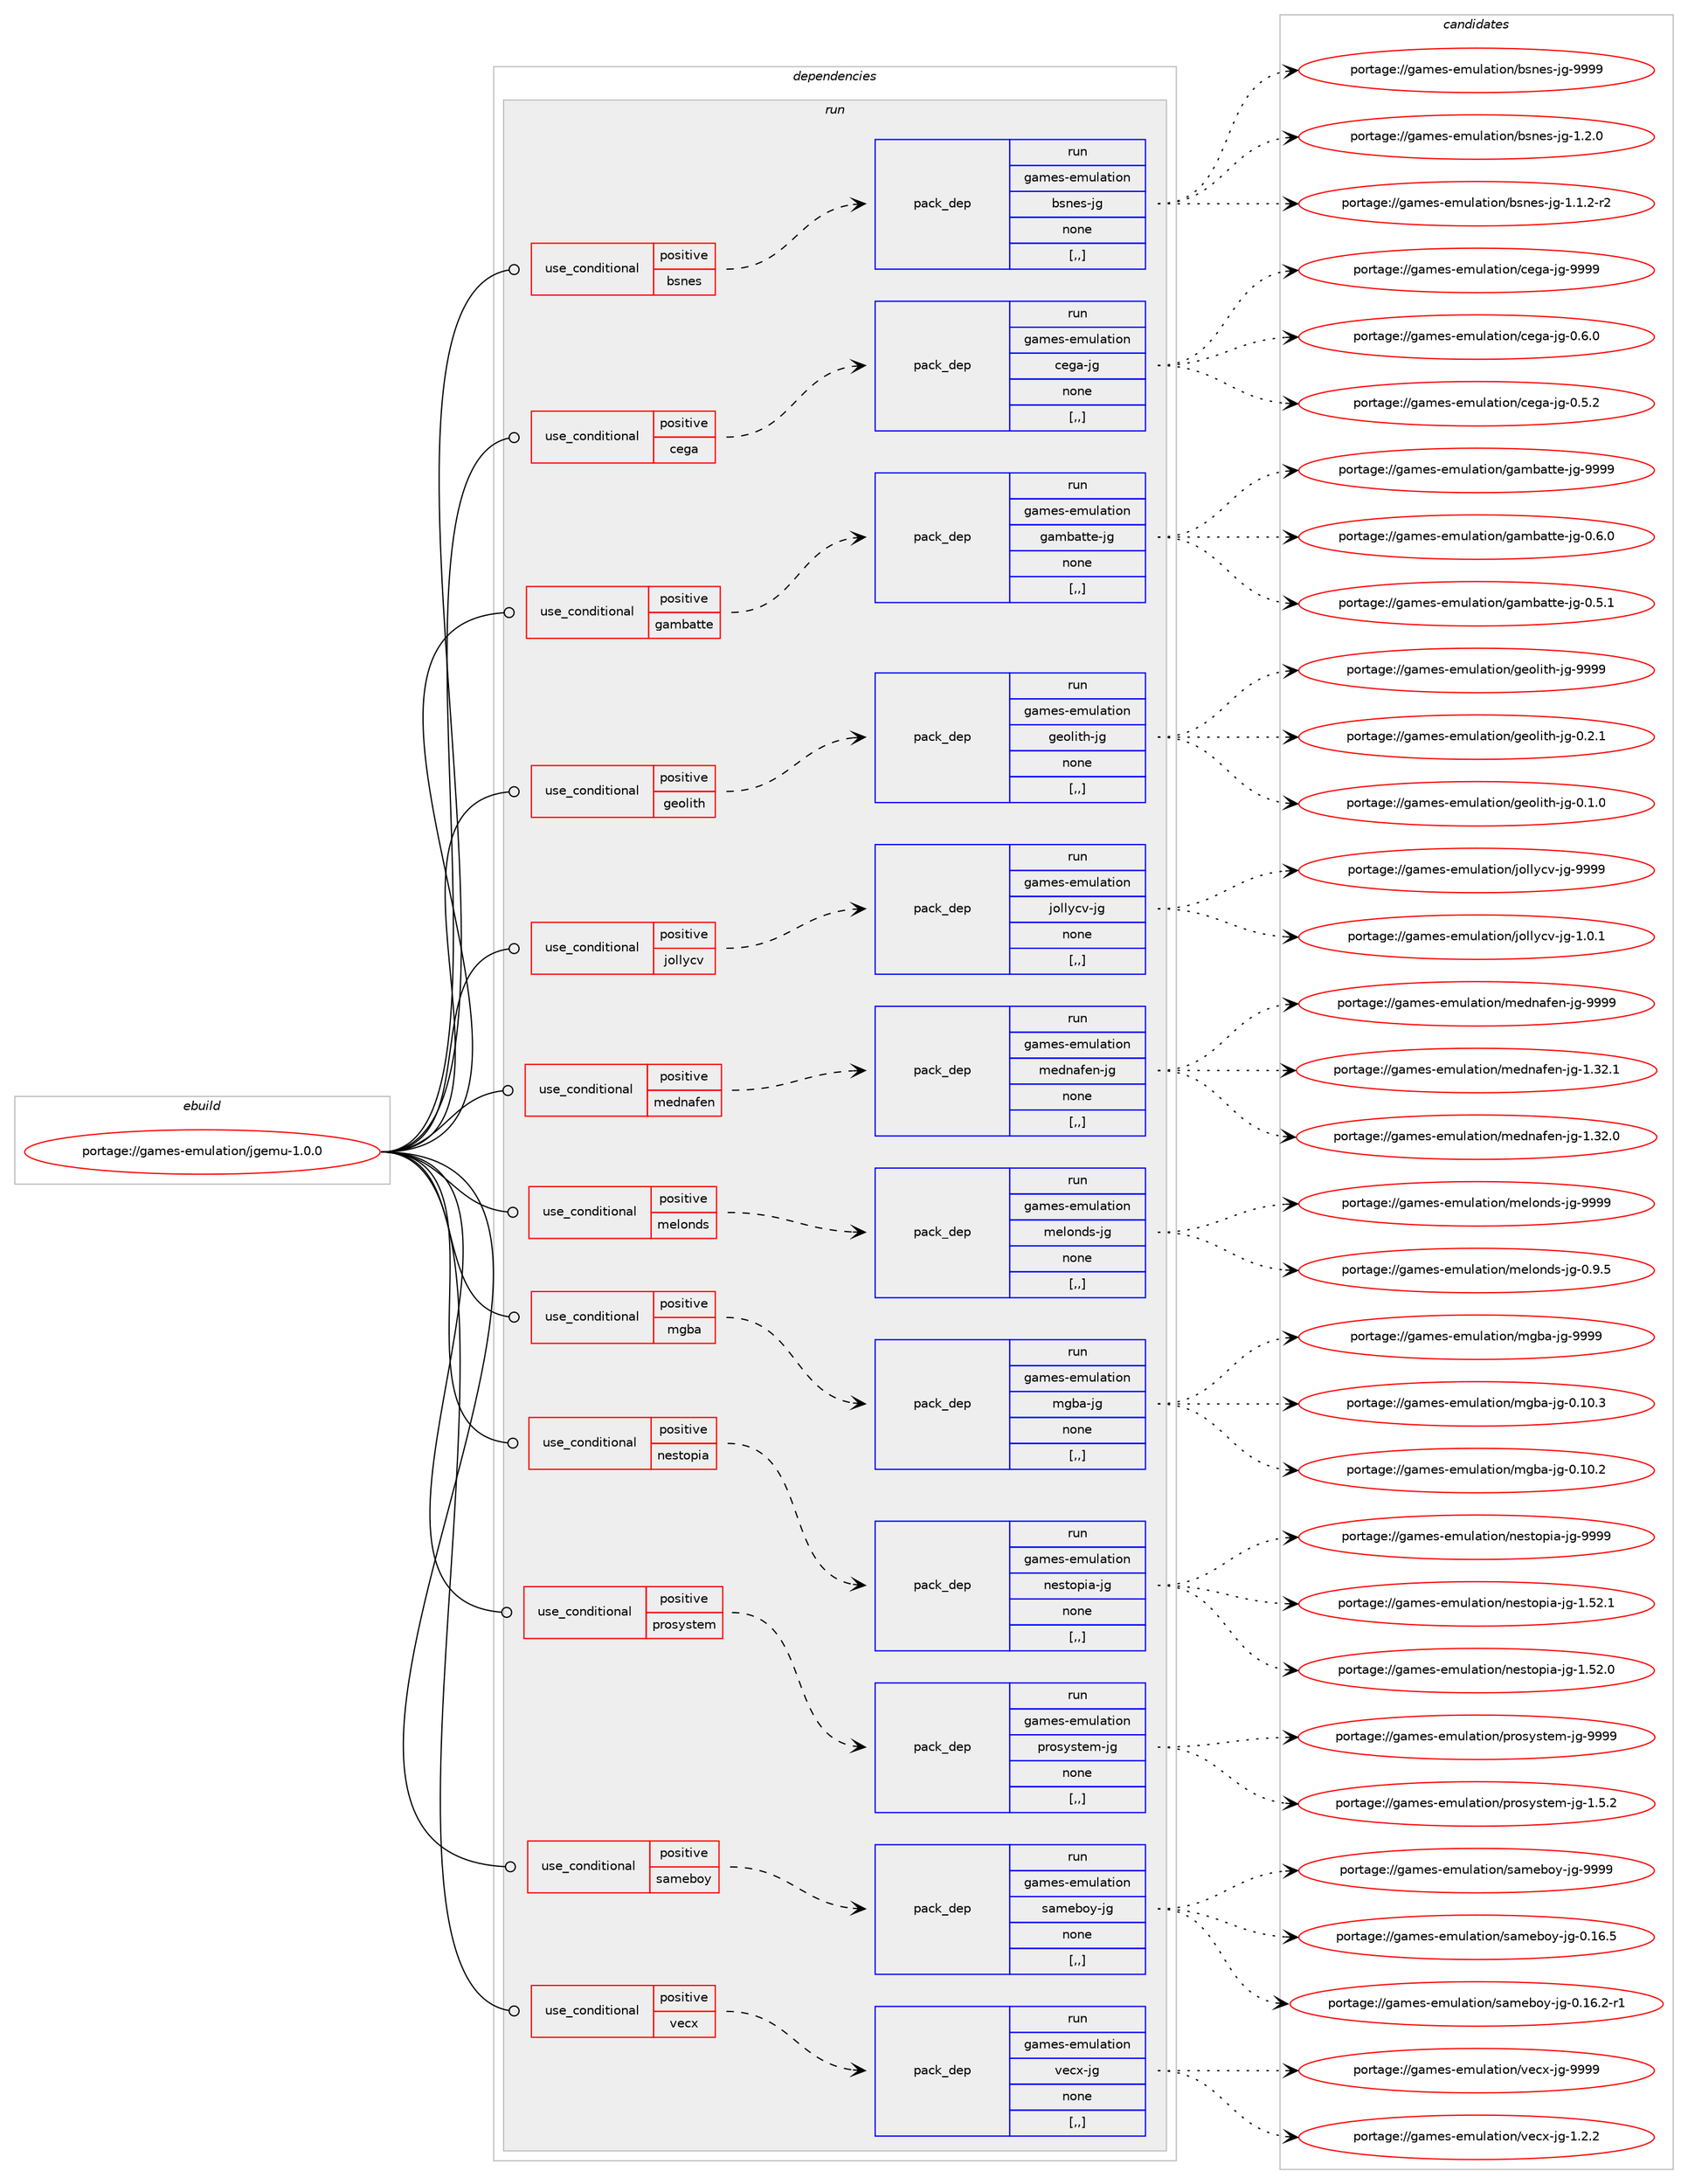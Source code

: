 digraph prolog {

# *************
# Graph options
# *************

newrank=true;
concentrate=true;
compound=true;
graph [rankdir=LR,fontname=Helvetica,fontsize=10,ranksep=1.5];#, ranksep=2.5, nodesep=0.2];
edge  [arrowhead=vee];
node  [fontname=Helvetica,fontsize=10];

# **********
# The ebuild
# **********

subgraph cluster_leftcol {
color=gray;
label=<<i>ebuild</i>>;
id [label="portage://games-emulation/jgemu-1.0.0", color=red, width=4, href="../games-emulation/jgemu-1.0.0.svg"];
}

# ****************
# The dependencies
# ****************

subgraph cluster_midcol {
color=gray;
label=<<i>dependencies</i>>;
subgraph cluster_compile {
fillcolor="#eeeeee";
style=filled;
label=<<i>compile</i>>;
}
subgraph cluster_compileandrun {
fillcolor="#eeeeee";
style=filled;
label=<<i>compile and run</i>>;
}
subgraph cluster_run {
fillcolor="#eeeeee";
style=filled;
label=<<i>run</i>>;
subgraph cond63334 {
dependency227153 [label=<<TABLE BORDER="0" CELLBORDER="1" CELLSPACING="0" CELLPADDING="4"><TR><TD ROWSPAN="3" CELLPADDING="10">use_conditional</TD></TR><TR><TD>positive</TD></TR><TR><TD>bsnes</TD></TR></TABLE>>, shape=none, color=red];
subgraph pack162329 {
dependency227154 [label=<<TABLE BORDER="0" CELLBORDER="1" CELLSPACING="0" CELLPADDING="4" WIDTH="220"><TR><TD ROWSPAN="6" CELLPADDING="30">pack_dep</TD></TR><TR><TD WIDTH="110">run</TD></TR><TR><TD>games-emulation</TD></TR><TR><TD>bsnes-jg</TD></TR><TR><TD>none</TD></TR><TR><TD>[,,]</TD></TR></TABLE>>, shape=none, color=blue];
}
dependency227153:e -> dependency227154:w [weight=20,style="dashed",arrowhead="vee"];
}
id:e -> dependency227153:w [weight=20,style="solid",arrowhead="odot"];
subgraph cond63335 {
dependency227155 [label=<<TABLE BORDER="0" CELLBORDER="1" CELLSPACING="0" CELLPADDING="4"><TR><TD ROWSPAN="3" CELLPADDING="10">use_conditional</TD></TR><TR><TD>positive</TD></TR><TR><TD>cega</TD></TR></TABLE>>, shape=none, color=red];
subgraph pack162330 {
dependency227156 [label=<<TABLE BORDER="0" CELLBORDER="1" CELLSPACING="0" CELLPADDING="4" WIDTH="220"><TR><TD ROWSPAN="6" CELLPADDING="30">pack_dep</TD></TR><TR><TD WIDTH="110">run</TD></TR><TR><TD>games-emulation</TD></TR><TR><TD>cega-jg</TD></TR><TR><TD>none</TD></TR><TR><TD>[,,]</TD></TR></TABLE>>, shape=none, color=blue];
}
dependency227155:e -> dependency227156:w [weight=20,style="dashed",arrowhead="vee"];
}
id:e -> dependency227155:w [weight=20,style="solid",arrowhead="odot"];
subgraph cond63336 {
dependency227157 [label=<<TABLE BORDER="0" CELLBORDER="1" CELLSPACING="0" CELLPADDING="4"><TR><TD ROWSPAN="3" CELLPADDING="10">use_conditional</TD></TR><TR><TD>positive</TD></TR><TR><TD>gambatte</TD></TR></TABLE>>, shape=none, color=red];
subgraph pack162331 {
dependency227158 [label=<<TABLE BORDER="0" CELLBORDER="1" CELLSPACING="0" CELLPADDING="4" WIDTH="220"><TR><TD ROWSPAN="6" CELLPADDING="30">pack_dep</TD></TR><TR><TD WIDTH="110">run</TD></TR><TR><TD>games-emulation</TD></TR><TR><TD>gambatte-jg</TD></TR><TR><TD>none</TD></TR><TR><TD>[,,]</TD></TR></TABLE>>, shape=none, color=blue];
}
dependency227157:e -> dependency227158:w [weight=20,style="dashed",arrowhead="vee"];
}
id:e -> dependency227157:w [weight=20,style="solid",arrowhead="odot"];
subgraph cond63337 {
dependency227159 [label=<<TABLE BORDER="0" CELLBORDER="1" CELLSPACING="0" CELLPADDING="4"><TR><TD ROWSPAN="3" CELLPADDING="10">use_conditional</TD></TR><TR><TD>positive</TD></TR><TR><TD>geolith</TD></TR></TABLE>>, shape=none, color=red];
subgraph pack162332 {
dependency227160 [label=<<TABLE BORDER="0" CELLBORDER="1" CELLSPACING="0" CELLPADDING="4" WIDTH="220"><TR><TD ROWSPAN="6" CELLPADDING="30">pack_dep</TD></TR><TR><TD WIDTH="110">run</TD></TR><TR><TD>games-emulation</TD></TR><TR><TD>geolith-jg</TD></TR><TR><TD>none</TD></TR><TR><TD>[,,]</TD></TR></TABLE>>, shape=none, color=blue];
}
dependency227159:e -> dependency227160:w [weight=20,style="dashed",arrowhead="vee"];
}
id:e -> dependency227159:w [weight=20,style="solid",arrowhead="odot"];
subgraph cond63338 {
dependency227161 [label=<<TABLE BORDER="0" CELLBORDER="1" CELLSPACING="0" CELLPADDING="4"><TR><TD ROWSPAN="3" CELLPADDING="10">use_conditional</TD></TR><TR><TD>positive</TD></TR><TR><TD>jollycv</TD></TR></TABLE>>, shape=none, color=red];
subgraph pack162333 {
dependency227162 [label=<<TABLE BORDER="0" CELLBORDER="1" CELLSPACING="0" CELLPADDING="4" WIDTH="220"><TR><TD ROWSPAN="6" CELLPADDING="30">pack_dep</TD></TR><TR><TD WIDTH="110">run</TD></TR><TR><TD>games-emulation</TD></TR><TR><TD>jollycv-jg</TD></TR><TR><TD>none</TD></TR><TR><TD>[,,]</TD></TR></TABLE>>, shape=none, color=blue];
}
dependency227161:e -> dependency227162:w [weight=20,style="dashed",arrowhead="vee"];
}
id:e -> dependency227161:w [weight=20,style="solid",arrowhead="odot"];
subgraph cond63339 {
dependency227163 [label=<<TABLE BORDER="0" CELLBORDER="1" CELLSPACING="0" CELLPADDING="4"><TR><TD ROWSPAN="3" CELLPADDING="10">use_conditional</TD></TR><TR><TD>positive</TD></TR><TR><TD>mednafen</TD></TR></TABLE>>, shape=none, color=red];
subgraph pack162334 {
dependency227164 [label=<<TABLE BORDER="0" CELLBORDER="1" CELLSPACING="0" CELLPADDING="4" WIDTH="220"><TR><TD ROWSPAN="6" CELLPADDING="30">pack_dep</TD></TR><TR><TD WIDTH="110">run</TD></TR><TR><TD>games-emulation</TD></TR><TR><TD>mednafen-jg</TD></TR><TR><TD>none</TD></TR><TR><TD>[,,]</TD></TR></TABLE>>, shape=none, color=blue];
}
dependency227163:e -> dependency227164:w [weight=20,style="dashed",arrowhead="vee"];
}
id:e -> dependency227163:w [weight=20,style="solid",arrowhead="odot"];
subgraph cond63340 {
dependency227165 [label=<<TABLE BORDER="0" CELLBORDER="1" CELLSPACING="0" CELLPADDING="4"><TR><TD ROWSPAN="3" CELLPADDING="10">use_conditional</TD></TR><TR><TD>positive</TD></TR><TR><TD>melonds</TD></TR></TABLE>>, shape=none, color=red];
subgraph pack162335 {
dependency227166 [label=<<TABLE BORDER="0" CELLBORDER="1" CELLSPACING="0" CELLPADDING="4" WIDTH="220"><TR><TD ROWSPAN="6" CELLPADDING="30">pack_dep</TD></TR><TR><TD WIDTH="110">run</TD></TR><TR><TD>games-emulation</TD></TR><TR><TD>melonds-jg</TD></TR><TR><TD>none</TD></TR><TR><TD>[,,]</TD></TR></TABLE>>, shape=none, color=blue];
}
dependency227165:e -> dependency227166:w [weight=20,style="dashed",arrowhead="vee"];
}
id:e -> dependency227165:w [weight=20,style="solid",arrowhead="odot"];
subgraph cond63341 {
dependency227167 [label=<<TABLE BORDER="0" CELLBORDER="1" CELLSPACING="0" CELLPADDING="4"><TR><TD ROWSPAN="3" CELLPADDING="10">use_conditional</TD></TR><TR><TD>positive</TD></TR><TR><TD>mgba</TD></TR></TABLE>>, shape=none, color=red];
subgraph pack162336 {
dependency227168 [label=<<TABLE BORDER="0" CELLBORDER="1" CELLSPACING="0" CELLPADDING="4" WIDTH="220"><TR><TD ROWSPAN="6" CELLPADDING="30">pack_dep</TD></TR><TR><TD WIDTH="110">run</TD></TR><TR><TD>games-emulation</TD></TR><TR><TD>mgba-jg</TD></TR><TR><TD>none</TD></TR><TR><TD>[,,]</TD></TR></TABLE>>, shape=none, color=blue];
}
dependency227167:e -> dependency227168:w [weight=20,style="dashed",arrowhead="vee"];
}
id:e -> dependency227167:w [weight=20,style="solid",arrowhead="odot"];
subgraph cond63342 {
dependency227169 [label=<<TABLE BORDER="0" CELLBORDER="1" CELLSPACING="0" CELLPADDING="4"><TR><TD ROWSPAN="3" CELLPADDING="10">use_conditional</TD></TR><TR><TD>positive</TD></TR><TR><TD>nestopia</TD></TR></TABLE>>, shape=none, color=red];
subgraph pack162337 {
dependency227170 [label=<<TABLE BORDER="0" CELLBORDER="1" CELLSPACING="0" CELLPADDING="4" WIDTH="220"><TR><TD ROWSPAN="6" CELLPADDING="30">pack_dep</TD></TR><TR><TD WIDTH="110">run</TD></TR><TR><TD>games-emulation</TD></TR><TR><TD>nestopia-jg</TD></TR><TR><TD>none</TD></TR><TR><TD>[,,]</TD></TR></TABLE>>, shape=none, color=blue];
}
dependency227169:e -> dependency227170:w [weight=20,style="dashed",arrowhead="vee"];
}
id:e -> dependency227169:w [weight=20,style="solid",arrowhead="odot"];
subgraph cond63343 {
dependency227171 [label=<<TABLE BORDER="0" CELLBORDER="1" CELLSPACING="0" CELLPADDING="4"><TR><TD ROWSPAN="3" CELLPADDING="10">use_conditional</TD></TR><TR><TD>positive</TD></TR><TR><TD>prosystem</TD></TR></TABLE>>, shape=none, color=red];
subgraph pack162338 {
dependency227172 [label=<<TABLE BORDER="0" CELLBORDER="1" CELLSPACING="0" CELLPADDING="4" WIDTH="220"><TR><TD ROWSPAN="6" CELLPADDING="30">pack_dep</TD></TR><TR><TD WIDTH="110">run</TD></TR><TR><TD>games-emulation</TD></TR><TR><TD>prosystem-jg</TD></TR><TR><TD>none</TD></TR><TR><TD>[,,]</TD></TR></TABLE>>, shape=none, color=blue];
}
dependency227171:e -> dependency227172:w [weight=20,style="dashed",arrowhead="vee"];
}
id:e -> dependency227171:w [weight=20,style="solid",arrowhead="odot"];
subgraph cond63344 {
dependency227173 [label=<<TABLE BORDER="0" CELLBORDER="1" CELLSPACING="0" CELLPADDING="4"><TR><TD ROWSPAN="3" CELLPADDING="10">use_conditional</TD></TR><TR><TD>positive</TD></TR><TR><TD>sameboy</TD></TR></TABLE>>, shape=none, color=red];
subgraph pack162339 {
dependency227174 [label=<<TABLE BORDER="0" CELLBORDER="1" CELLSPACING="0" CELLPADDING="4" WIDTH="220"><TR><TD ROWSPAN="6" CELLPADDING="30">pack_dep</TD></TR><TR><TD WIDTH="110">run</TD></TR><TR><TD>games-emulation</TD></TR><TR><TD>sameboy-jg</TD></TR><TR><TD>none</TD></TR><TR><TD>[,,]</TD></TR></TABLE>>, shape=none, color=blue];
}
dependency227173:e -> dependency227174:w [weight=20,style="dashed",arrowhead="vee"];
}
id:e -> dependency227173:w [weight=20,style="solid",arrowhead="odot"];
subgraph cond63345 {
dependency227175 [label=<<TABLE BORDER="0" CELLBORDER="1" CELLSPACING="0" CELLPADDING="4"><TR><TD ROWSPAN="3" CELLPADDING="10">use_conditional</TD></TR><TR><TD>positive</TD></TR><TR><TD>vecx</TD></TR></TABLE>>, shape=none, color=red];
subgraph pack162340 {
dependency227176 [label=<<TABLE BORDER="0" CELLBORDER="1" CELLSPACING="0" CELLPADDING="4" WIDTH="220"><TR><TD ROWSPAN="6" CELLPADDING="30">pack_dep</TD></TR><TR><TD WIDTH="110">run</TD></TR><TR><TD>games-emulation</TD></TR><TR><TD>vecx-jg</TD></TR><TR><TD>none</TD></TR><TR><TD>[,,]</TD></TR></TABLE>>, shape=none, color=blue];
}
dependency227175:e -> dependency227176:w [weight=20,style="dashed",arrowhead="vee"];
}
id:e -> dependency227175:w [weight=20,style="solid",arrowhead="odot"];
}
}

# **************
# The candidates
# **************

subgraph cluster_choices {
rank=same;
color=gray;
label=<<i>candidates</i>>;

subgraph choice162329 {
color=black;
nodesep=1;
choice1039710910111545101109117108971161051111104798115110101115451061034557575757 [label="portage://games-emulation/bsnes-jg-9999", color=red, width=4,href="../games-emulation/bsnes-jg-9999.svg"];
choice103971091011154510110911710897116105111110479811511010111545106103454946504648 [label="portage://games-emulation/bsnes-jg-1.2.0", color=red, width=4,href="../games-emulation/bsnes-jg-1.2.0.svg"];
choice1039710910111545101109117108971161051111104798115110101115451061034549464946504511450 [label="portage://games-emulation/bsnes-jg-1.1.2-r2", color=red, width=4,href="../games-emulation/bsnes-jg-1.1.2-r2.svg"];
dependency227154:e -> choice1039710910111545101109117108971161051111104798115110101115451061034557575757:w [style=dotted,weight="100"];
dependency227154:e -> choice103971091011154510110911710897116105111110479811511010111545106103454946504648:w [style=dotted,weight="100"];
dependency227154:e -> choice1039710910111545101109117108971161051111104798115110101115451061034549464946504511450:w [style=dotted,weight="100"];
}
subgraph choice162330 {
color=black;
nodesep=1;
choice103971091011154510110911710897116105111110479910110397451061034557575757 [label="portage://games-emulation/cega-jg-9999", color=red, width=4,href="../games-emulation/cega-jg-9999.svg"];
choice10397109101115451011091171089711610511111047991011039745106103454846544648 [label="portage://games-emulation/cega-jg-0.6.0", color=red, width=4,href="../games-emulation/cega-jg-0.6.0.svg"];
choice10397109101115451011091171089711610511111047991011039745106103454846534650 [label="portage://games-emulation/cega-jg-0.5.2", color=red, width=4,href="../games-emulation/cega-jg-0.5.2.svg"];
dependency227156:e -> choice103971091011154510110911710897116105111110479910110397451061034557575757:w [style=dotted,weight="100"];
dependency227156:e -> choice10397109101115451011091171089711610511111047991011039745106103454846544648:w [style=dotted,weight="100"];
dependency227156:e -> choice10397109101115451011091171089711610511111047991011039745106103454846534650:w [style=dotted,weight="100"];
}
subgraph choice162331 {
color=black;
nodesep=1;
choice10397109101115451011091171089711610511111047103971099897116116101451061034557575757 [label="portage://games-emulation/gambatte-jg-9999", color=red, width=4,href="../games-emulation/gambatte-jg-9999.svg"];
choice1039710910111545101109117108971161051111104710397109989711611610145106103454846544648 [label="portage://games-emulation/gambatte-jg-0.6.0", color=red, width=4,href="../games-emulation/gambatte-jg-0.6.0.svg"];
choice1039710910111545101109117108971161051111104710397109989711611610145106103454846534649 [label="portage://games-emulation/gambatte-jg-0.5.1", color=red, width=4,href="../games-emulation/gambatte-jg-0.5.1.svg"];
dependency227158:e -> choice10397109101115451011091171089711610511111047103971099897116116101451061034557575757:w [style=dotted,weight="100"];
dependency227158:e -> choice1039710910111545101109117108971161051111104710397109989711611610145106103454846544648:w [style=dotted,weight="100"];
dependency227158:e -> choice1039710910111545101109117108971161051111104710397109989711611610145106103454846534649:w [style=dotted,weight="100"];
}
subgraph choice162332 {
color=black;
nodesep=1;
choice10397109101115451011091171089711610511111047103101111108105116104451061034557575757 [label="portage://games-emulation/geolith-jg-9999", color=red, width=4,href="../games-emulation/geolith-jg-9999.svg"];
choice1039710910111545101109117108971161051111104710310111110810511610445106103454846504649 [label="portage://games-emulation/geolith-jg-0.2.1", color=red, width=4,href="../games-emulation/geolith-jg-0.2.1.svg"];
choice1039710910111545101109117108971161051111104710310111110810511610445106103454846494648 [label="portage://games-emulation/geolith-jg-0.1.0", color=red, width=4,href="../games-emulation/geolith-jg-0.1.0.svg"];
dependency227160:e -> choice10397109101115451011091171089711610511111047103101111108105116104451061034557575757:w [style=dotted,weight="100"];
dependency227160:e -> choice1039710910111545101109117108971161051111104710310111110810511610445106103454846504649:w [style=dotted,weight="100"];
dependency227160:e -> choice1039710910111545101109117108971161051111104710310111110810511610445106103454846494648:w [style=dotted,weight="100"];
}
subgraph choice162333 {
color=black;
nodesep=1;
choice1039710910111545101109117108971161051111104710611110810812199118451061034557575757 [label="portage://games-emulation/jollycv-jg-9999", color=red, width=4,href="../games-emulation/jollycv-jg-9999.svg"];
choice103971091011154510110911710897116105111110471061111081081219911845106103454946484649 [label="portage://games-emulation/jollycv-jg-1.0.1", color=red, width=4,href="../games-emulation/jollycv-jg-1.0.1.svg"];
dependency227162:e -> choice1039710910111545101109117108971161051111104710611110810812199118451061034557575757:w [style=dotted,weight="100"];
dependency227162:e -> choice103971091011154510110911710897116105111110471061111081081219911845106103454946484649:w [style=dotted,weight="100"];
}
subgraph choice162334 {
color=black;
nodesep=1;
choice1039710910111545101109117108971161051111104710910110011097102101110451061034557575757 [label="portage://games-emulation/mednafen-jg-9999", color=red, width=4,href="../games-emulation/mednafen-jg-9999.svg"];
choice10397109101115451011091171089711610511111047109101100110971021011104510610345494651504649 [label="portage://games-emulation/mednafen-jg-1.32.1", color=red, width=4,href="../games-emulation/mednafen-jg-1.32.1.svg"];
choice10397109101115451011091171089711610511111047109101100110971021011104510610345494651504648 [label="portage://games-emulation/mednafen-jg-1.32.0", color=red, width=4,href="../games-emulation/mednafen-jg-1.32.0.svg"];
dependency227164:e -> choice1039710910111545101109117108971161051111104710910110011097102101110451061034557575757:w [style=dotted,weight="100"];
dependency227164:e -> choice10397109101115451011091171089711610511111047109101100110971021011104510610345494651504649:w [style=dotted,weight="100"];
dependency227164:e -> choice10397109101115451011091171089711610511111047109101100110971021011104510610345494651504648:w [style=dotted,weight="100"];
}
subgraph choice162335 {
color=black;
nodesep=1;
choice10397109101115451011091171089711610511111047109101108111110100115451061034557575757 [label="portage://games-emulation/melonds-jg-9999", color=red, width=4,href="../games-emulation/melonds-jg-9999.svg"];
choice1039710910111545101109117108971161051111104710910110811111010011545106103454846574653 [label="portage://games-emulation/melonds-jg-0.9.5", color=red, width=4,href="../games-emulation/melonds-jg-0.9.5.svg"];
dependency227166:e -> choice10397109101115451011091171089711610511111047109101108111110100115451061034557575757:w [style=dotted,weight="100"];
dependency227166:e -> choice1039710910111545101109117108971161051111104710910110811111010011545106103454846574653:w [style=dotted,weight="100"];
}
subgraph choice162336 {
color=black;
nodesep=1;
choice103971091011154510110911710897116105111110471091039897451061034557575757 [label="portage://games-emulation/mgba-jg-9999", color=red, width=4,href="../games-emulation/mgba-jg-9999.svg"];
choice1039710910111545101109117108971161051111104710910398974510610345484649484651 [label="portage://games-emulation/mgba-jg-0.10.3", color=red, width=4,href="../games-emulation/mgba-jg-0.10.3.svg"];
choice1039710910111545101109117108971161051111104710910398974510610345484649484650 [label="portage://games-emulation/mgba-jg-0.10.2", color=red, width=4,href="../games-emulation/mgba-jg-0.10.2.svg"];
dependency227168:e -> choice103971091011154510110911710897116105111110471091039897451061034557575757:w [style=dotted,weight="100"];
dependency227168:e -> choice1039710910111545101109117108971161051111104710910398974510610345484649484651:w [style=dotted,weight="100"];
dependency227168:e -> choice1039710910111545101109117108971161051111104710910398974510610345484649484650:w [style=dotted,weight="100"];
}
subgraph choice162337 {
color=black;
nodesep=1;
choice1039710910111545101109117108971161051111104711010111511611111210597451061034557575757 [label="portage://games-emulation/nestopia-jg-9999", color=red, width=4,href="../games-emulation/nestopia-jg-9999.svg"];
choice10397109101115451011091171089711610511111047110101115116111112105974510610345494653504649 [label="portage://games-emulation/nestopia-jg-1.52.1", color=red, width=4,href="../games-emulation/nestopia-jg-1.52.1.svg"];
choice10397109101115451011091171089711610511111047110101115116111112105974510610345494653504648 [label="portage://games-emulation/nestopia-jg-1.52.0", color=red, width=4,href="../games-emulation/nestopia-jg-1.52.0.svg"];
dependency227170:e -> choice1039710910111545101109117108971161051111104711010111511611111210597451061034557575757:w [style=dotted,weight="100"];
dependency227170:e -> choice10397109101115451011091171089711610511111047110101115116111112105974510610345494653504649:w [style=dotted,weight="100"];
dependency227170:e -> choice10397109101115451011091171089711610511111047110101115116111112105974510610345494653504648:w [style=dotted,weight="100"];
}
subgraph choice162338 {
color=black;
nodesep=1;
choice10397109101115451011091171089711610511111047112114111115121115116101109451061034557575757 [label="portage://games-emulation/prosystem-jg-9999", color=red, width=4,href="../games-emulation/prosystem-jg-9999.svg"];
choice1039710910111545101109117108971161051111104711211411111512111511610110945106103454946534650 [label="portage://games-emulation/prosystem-jg-1.5.2", color=red, width=4,href="../games-emulation/prosystem-jg-1.5.2.svg"];
dependency227172:e -> choice10397109101115451011091171089711610511111047112114111115121115116101109451061034557575757:w [style=dotted,weight="100"];
dependency227172:e -> choice1039710910111545101109117108971161051111104711211411111512111511610110945106103454946534650:w [style=dotted,weight="100"];
}
subgraph choice162339 {
color=black;
nodesep=1;
choice103971091011154510110911710897116105111110471159710910198111121451061034557575757 [label="portage://games-emulation/sameboy-jg-9999", color=red, width=4,href="../games-emulation/sameboy-jg-9999.svg"];
choice1039710910111545101109117108971161051111104711597109101981111214510610345484649544653 [label="portage://games-emulation/sameboy-jg-0.16.5", color=red, width=4,href="../games-emulation/sameboy-jg-0.16.5.svg"];
choice10397109101115451011091171089711610511111047115971091019811112145106103454846495446504511449 [label="portage://games-emulation/sameboy-jg-0.16.2-r1", color=red, width=4,href="../games-emulation/sameboy-jg-0.16.2-r1.svg"];
dependency227174:e -> choice103971091011154510110911710897116105111110471159710910198111121451061034557575757:w [style=dotted,weight="100"];
dependency227174:e -> choice1039710910111545101109117108971161051111104711597109101981111214510610345484649544653:w [style=dotted,weight="100"];
dependency227174:e -> choice10397109101115451011091171089711610511111047115971091019811112145106103454846495446504511449:w [style=dotted,weight="100"];
}
subgraph choice162340 {
color=black;
nodesep=1;
choice1039710910111545101109117108971161051111104711810199120451061034557575757 [label="portage://games-emulation/vecx-jg-9999", color=red, width=4,href="../games-emulation/vecx-jg-9999.svg"];
choice103971091011154510110911710897116105111110471181019912045106103454946504650 [label="portage://games-emulation/vecx-jg-1.2.2", color=red, width=4,href="../games-emulation/vecx-jg-1.2.2.svg"];
dependency227176:e -> choice1039710910111545101109117108971161051111104711810199120451061034557575757:w [style=dotted,weight="100"];
dependency227176:e -> choice103971091011154510110911710897116105111110471181019912045106103454946504650:w [style=dotted,weight="100"];
}
}

}
